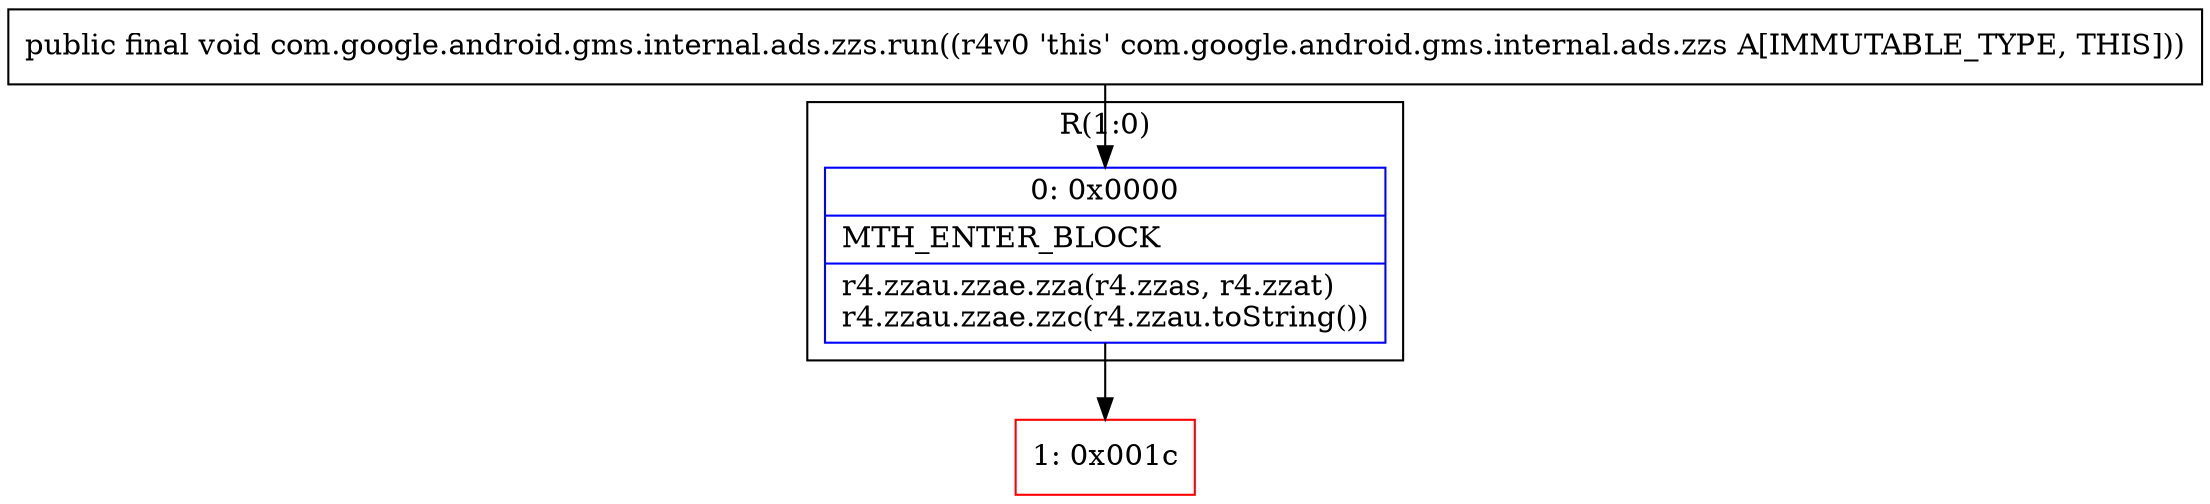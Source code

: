 digraph "CFG forcom.google.android.gms.internal.ads.zzs.run()V" {
subgraph cluster_Region_1833057520 {
label = "R(1:0)";
node [shape=record,color=blue];
Node_0 [shape=record,label="{0\:\ 0x0000|MTH_ENTER_BLOCK\l|r4.zzau.zzae.zza(r4.zzas, r4.zzat)\lr4.zzau.zzae.zzc(r4.zzau.toString())\l}"];
}
Node_1 [shape=record,color=red,label="{1\:\ 0x001c}"];
MethodNode[shape=record,label="{public final void com.google.android.gms.internal.ads.zzs.run((r4v0 'this' com.google.android.gms.internal.ads.zzs A[IMMUTABLE_TYPE, THIS])) }"];
MethodNode -> Node_0;
Node_0 -> Node_1;
}

